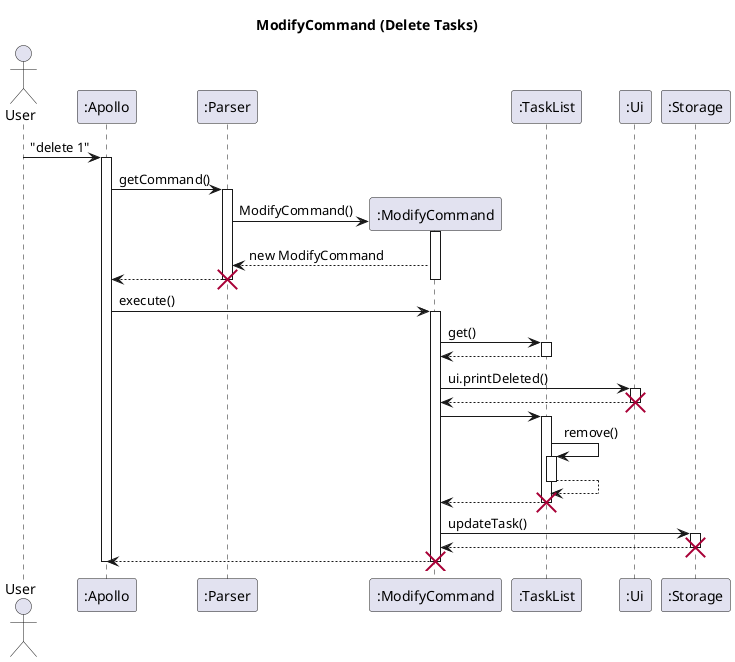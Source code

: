 @startuml
'https://plantuml.com/sequence-diagram

skinparam maxMessageSize 150
title ModifyCommand (Delete Tasks)

actor User
participant ":Apollo" as Apollo
participant ":Parser" as Parser
participant ":ModifyCommand" as modify

participant ":TaskList" as TaskList
participant ":Ui" as Ui
participant ":Storage" as Storage

User -> Apollo : "delete 1"
activate Apollo
Apollo -> Parser : getCommand()
activate Parser
Parser -> modify** : ModifyCommand()
activate modify
modify --> Parser: new ModifyCommand
Parser --> Apollo
deactivate modify
deactivate Parser
destroy "Parser"

Apollo -> modify : execute()

activate modify


modify -> TaskList: get()
activate TaskList
TaskList --> modify
deactivate TaskList
modify -> Ui:ui.printDeleted()
activate Ui
Ui --> modify
deactivate Ui
destroy Ui
modify -> TaskList
activate TaskList

TaskList -> TaskList ++ :remove()
return
return
destroy TaskList

modify -> Storage: updateTask()
activate Storage
Storage --> modify
destroy Storage

modify --> Apollo
deactivate modify
destroy modify

deactivate Apollo

@enduml